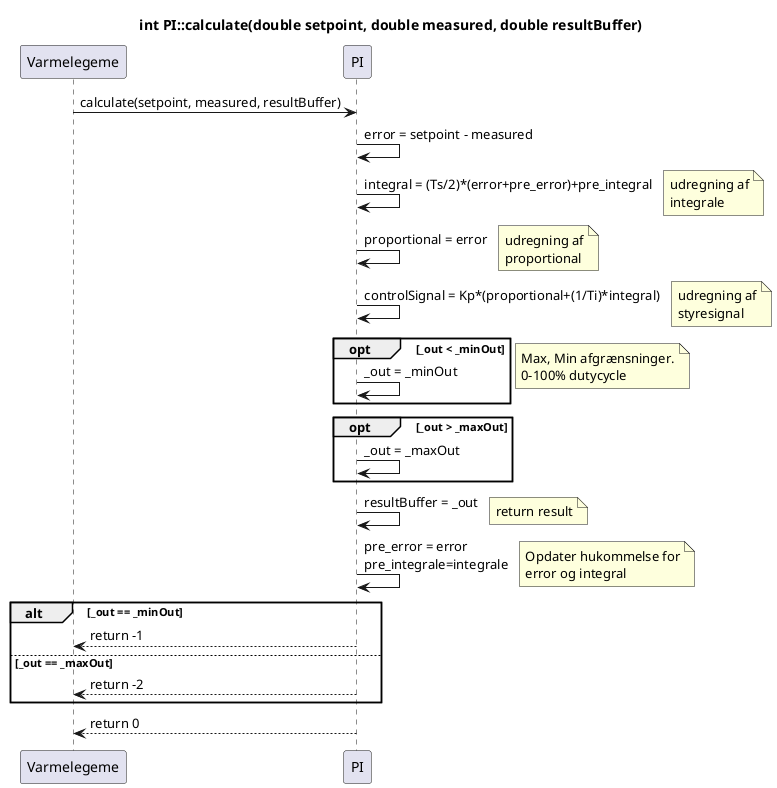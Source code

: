 @startuml PI_calculate
title int PI::calculate(double setpoint, double measured, double resultBuffer)

participant Varmelegeme
participant PI


Varmelegeme -> PI : calculate(setpoint, measured, resultBuffer)

PI -> PI : error = setpoint - measured

PI -> PI : integral = (Ts/2)*(error+pre_error)+pre_integral
note right : udregning af\nintegrale
PI -> PI : proportional = error
note right : udregning af\nproportional
PI -> PI : controlSignal = Kp*(proportional+(1/Ti)*integral)
note right : udregning af\nstyresignal

opt _out < _minOut
    PI -> PI : _out = _minOut
end
note right : Max, Min afgrænsninger.\n0-100% dutycycle
opt _out > _maxOut
    PI -> PI : _out = _maxOut
end
PI -> PI :resultBuffer = _out
note right : return result
PI -> PI : pre_error = error\npre_integrale=integrale
note right : Opdater hukommelse for\nerror og integral

alt _out == _minOut
PI --> Varmelegeme : return -1
else _out == _maxOut
PI --> Varmelegeme : return -2
end
PI --> Varmelegeme : return 0

@enduml